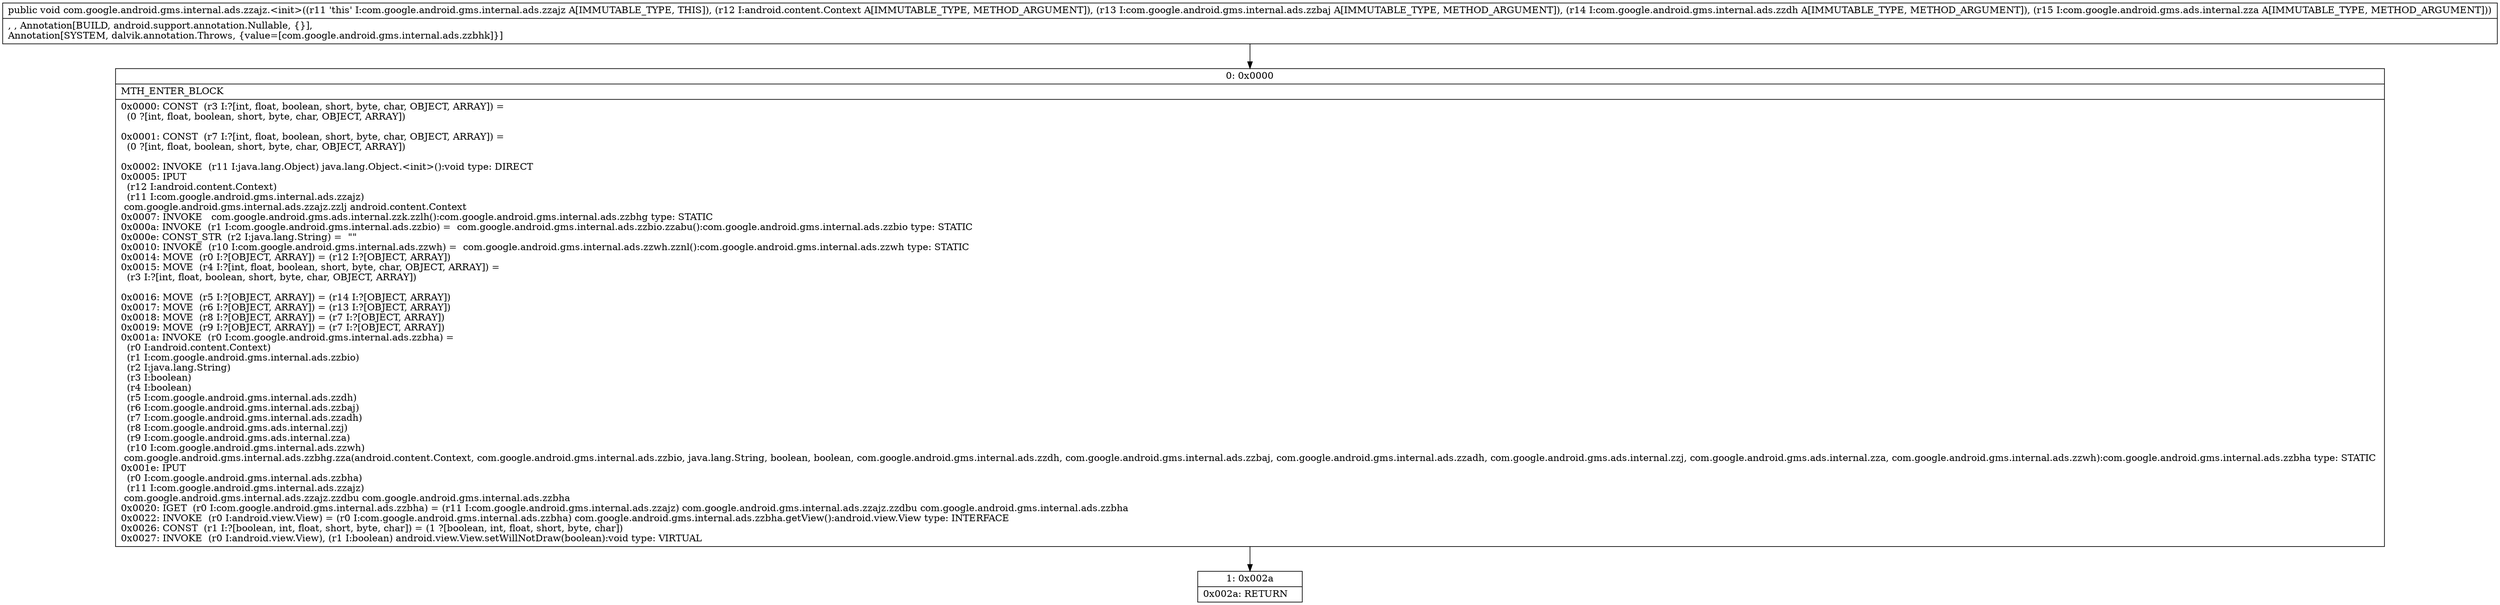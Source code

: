 digraph "CFG forcom.google.android.gms.internal.ads.zzajz.\<init\>(Landroid\/content\/Context;Lcom\/google\/android\/gms\/internal\/ads\/zzbaj;Lcom\/google\/android\/gms\/internal\/ads\/zzdh;Lcom\/google\/android\/gms\/ads\/internal\/zza;)V" {
Node_0 [shape=record,label="{0\:\ 0x0000|MTH_ENTER_BLOCK\l|0x0000: CONST  (r3 I:?[int, float, boolean, short, byte, char, OBJECT, ARRAY]) = \l  (0 ?[int, float, boolean, short, byte, char, OBJECT, ARRAY])\l \l0x0001: CONST  (r7 I:?[int, float, boolean, short, byte, char, OBJECT, ARRAY]) = \l  (0 ?[int, float, boolean, short, byte, char, OBJECT, ARRAY])\l \l0x0002: INVOKE  (r11 I:java.lang.Object) java.lang.Object.\<init\>():void type: DIRECT \l0x0005: IPUT  \l  (r12 I:android.content.Context)\l  (r11 I:com.google.android.gms.internal.ads.zzajz)\l com.google.android.gms.internal.ads.zzajz.zzlj android.content.Context \l0x0007: INVOKE   com.google.android.gms.ads.internal.zzk.zzlh():com.google.android.gms.internal.ads.zzbhg type: STATIC \l0x000a: INVOKE  (r1 I:com.google.android.gms.internal.ads.zzbio) =  com.google.android.gms.internal.ads.zzbio.zzabu():com.google.android.gms.internal.ads.zzbio type: STATIC \l0x000e: CONST_STR  (r2 I:java.lang.String) =  \"\" \l0x0010: INVOKE  (r10 I:com.google.android.gms.internal.ads.zzwh) =  com.google.android.gms.internal.ads.zzwh.zznl():com.google.android.gms.internal.ads.zzwh type: STATIC \l0x0014: MOVE  (r0 I:?[OBJECT, ARRAY]) = (r12 I:?[OBJECT, ARRAY]) \l0x0015: MOVE  (r4 I:?[int, float, boolean, short, byte, char, OBJECT, ARRAY]) = \l  (r3 I:?[int, float, boolean, short, byte, char, OBJECT, ARRAY])\l \l0x0016: MOVE  (r5 I:?[OBJECT, ARRAY]) = (r14 I:?[OBJECT, ARRAY]) \l0x0017: MOVE  (r6 I:?[OBJECT, ARRAY]) = (r13 I:?[OBJECT, ARRAY]) \l0x0018: MOVE  (r8 I:?[OBJECT, ARRAY]) = (r7 I:?[OBJECT, ARRAY]) \l0x0019: MOVE  (r9 I:?[OBJECT, ARRAY]) = (r7 I:?[OBJECT, ARRAY]) \l0x001a: INVOKE  (r0 I:com.google.android.gms.internal.ads.zzbha) = \l  (r0 I:android.content.Context)\l  (r1 I:com.google.android.gms.internal.ads.zzbio)\l  (r2 I:java.lang.String)\l  (r3 I:boolean)\l  (r4 I:boolean)\l  (r5 I:com.google.android.gms.internal.ads.zzdh)\l  (r6 I:com.google.android.gms.internal.ads.zzbaj)\l  (r7 I:com.google.android.gms.internal.ads.zzadh)\l  (r8 I:com.google.android.gms.ads.internal.zzj)\l  (r9 I:com.google.android.gms.ads.internal.zza)\l  (r10 I:com.google.android.gms.internal.ads.zzwh)\l com.google.android.gms.internal.ads.zzbhg.zza(android.content.Context, com.google.android.gms.internal.ads.zzbio, java.lang.String, boolean, boolean, com.google.android.gms.internal.ads.zzdh, com.google.android.gms.internal.ads.zzbaj, com.google.android.gms.internal.ads.zzadh, com.google.android.gms.ads.internal.zzj, com.google.android.gms.ads.internal.zza, com.google.android.gms.internal.ads.zzwh):com.google.android.gms.internal.ads.zzbha type: STATIC \l0x001e: IPUT  \l  (r0 I:com.google.android.gms.internal.ads.zzbha)\l  (r11 I:com.google.android.gms.internal.ads.zzajz)\l com.google.android.gms.internal.ads.zzajz.zzdbu com.google.android.gms.internal.ads.zzbha \l0x0020: IGET  (r0 I:com.google.android.gms.internal.ads.zzbha) = (r11 I:com.google.android.gms.internal.ads.zzajz) com.google.android.gms.internal.ads.zzajz.zzdbu com.google.android.gms.internal.ads.zzbha \l0x0022: INVOKE  (r0 I:android.view.View) = (r0 I:com.google.android.gms.internal.ads.zzbha) com.google.android.gms.internal.ads.zzbha.getView():android.view.View type: INTERFACE \l0x0026: CONST  (r1 I:?[boolean, int, float, short, byte, char]) = (1 ?[boolean, int, float, short, byte, char]) \l0x0027: INVOKE  (r0 I:android.view.View), (r1 I:boolean) android.view.View.setWillNotDraw(boolean):void type: VIRTUAL \l}"];
Node_1 [shape=record,label="{1\:\ 0x002a|0x002a: RETURN   \l}"];
MethodNode[shape=record,label="{public void com.google.android.gms.internal.ads.zzajz.\<init\>((r11 'this' I:com.google.android.gms.internal.ads.zzajz A[IMMUTABLE_TYPE, THIS]), (r12 I:android.content.Context A[IMMUTABLE_TYPE, METHOD_ARGUMENT]), (r13 I:com.google.android.gms.internal.ads.zzbaj A[IMMUTABLE_TYPE, METHOD_ARGUMENT]), (r14 I:com.google.android.gms.internal.ads.zzdh A[IMMUTABLE_TYPE, METHOD_ARGUMENT]), (r15 I:com.google.android.gms.ads.internal.zza A[IMMUTABLE_TYPE, METHOD_ARGUMENT]))  | , , Annotation[BUILD, android.support.annotation.Nullable, \{\}], \lAnnotation[SYSTEM, dalvik.annotation.Throws, \{value=[com.google.android.gms.internal.ads.zzbhk]\}]\l}"];
MethodNode -> Node_0;
Node_0 -> Node_1;
}

